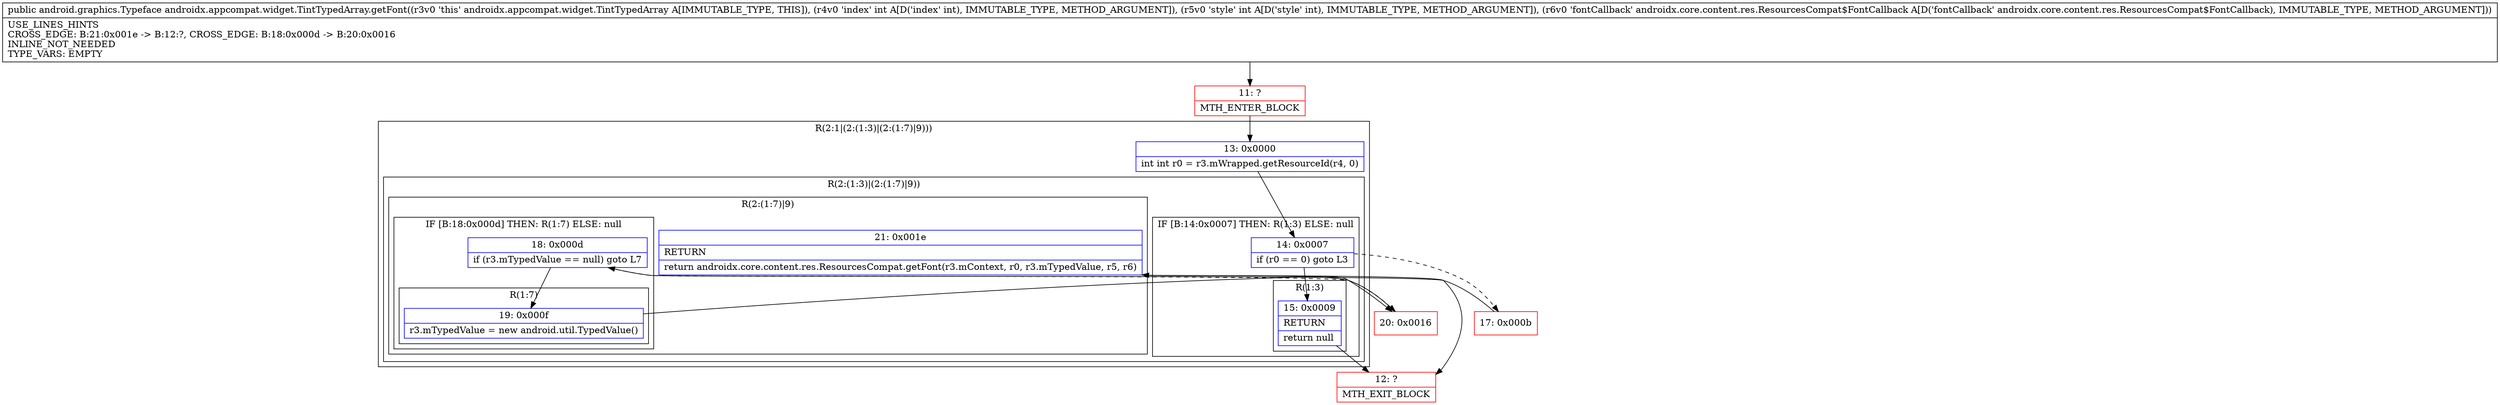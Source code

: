 digraph "CFG forandroidx.appcompat.widget.TintTypedArray.getFont(IILandroidx\/core\/content\/res\/ResourcesCompat$FontCallback;)Landroid\/graphics\/Typeface;" {
subgraph cluster_Region_465709828 {
label = "R(2:1|(2:(1:3)|(2:(1:7)|9)))";
node [shape=record,color=blue];
Node_13 [shape=record,label="{13\:\ 0x0000|int int r0 = r3.mWrapped.getResourceId(r4, 0)\l}"];
subgraph cluster_Region_1194364728 {
label = "R(2:(1:3)|(2:(1:7)|9))";
node [shape=record,color=blue];
subgraph cluster_IfRegion_131721739 {
label = "IF [B:14:0x0007] THEN: R(1:3) ELSE: null";
node [shape=record,color=blue];
Node_14 [shape=record,label="{14\:\ 0x0007|if (r0 == 0) goto L3\l}"];
subgraph cluster_Region_1900128206 {
label = "R(1:3)";
node [shape=record,color=blue];
Node_15 [shape=record,label="{15\:\ 0x0009|RETURN\l|return null\l}"];
}
}
subgraph cluster_Region_1901919968 {
label = "R(2:(1:7)|9)";
node [shape=record,color=blue];
subgraph cluster_IfRegion_1502504818 {
label = "IF [B:18:0x000d] THEN: R(1:7) ELSE: null";
node [shape=record,color=blue];
Node_18 [shape=record,label="{18\:\ 0x000d|if (r3.mTypedValue == null) goto L7\l}"];
subgraph cluster_Region_1961316748 {
label = "R(1:7)";
node [shape=record,color=blue];
Node_19 [shape=record,label="{19\:\ 0x000f|r3.mTypedValue = new android.util.TypedValue()\l}"];
}
}
Node_21 [shape=record,label="{21\:\ 0x001e|RETURN\l|return androidx.core.content.res.ResourcesCompat.getFont(r3.mContext, r0, r3.mTypedValue, r5, r6)\l}"];
}
}
}
Node_11 [shape=record,color=red,label="{11\:\ ?|MTH_ENTER_BLOCK\l}"];
Node_12 [shape=record,color=red,label="{12\:\ ?|MTH_EXIT_BLOCK\l}"];
Node_17 [shape=record,color=red,label="{17\:\ 0x000b}"];
Node_20 [shape=record,color=red,label="{20\:\ 0x0016}"];
MethodNode[shape=record,label="{public android.graphics.Typeface androidx.appcompat.widget.TintTypedArray.getFont((r3v0 'this' androidx.appcompat.widget.TintTypedArray A[IMMUTABLE_TYPE, THIS]), (r4v0 'index' int A[D('index' int), IMMUTABLE_TYPE, METHOD_ARGUMENT]), (r5v0 'style' int A[D('style' int), IMMUTABLE_TYPE, METHOD_ARGUMENT]), (r6v0 'fontCallback' androidx.core.content.res.ResourcesCompat$FontCallback A[D('fontCallback' androidx.core.content.res.ResourcesCompat$FontCallback), IMMUTABLE_TYPE, METHOD_ARGUMENT]))  | USE_LINES_HINTS\lCROSS_EDGE: B:21:0x001e \-\> B:12:?, CROSS_EDGE: B:18:0x000d \-\> B:20:0x0016\lINLINE_NOT_NEEDED\lTYPE_VARS: EMPTY\l}"];
MethodNode -> Node_11;Node_13 -> Node_14;
Node_14 -> Node_15;
Node_14 -> Node_17[style=dashed];
Node_15 -> Node_12;
Node_18 -> Node_19;
Node_18 -> Node_20[style=dashed];
Node_19 -> Node_20;
Node_21 -> Node_12;
Node_11 -> Node_13;
Node_17 -> Node_18;
Node_20 -> Node_21;
}

